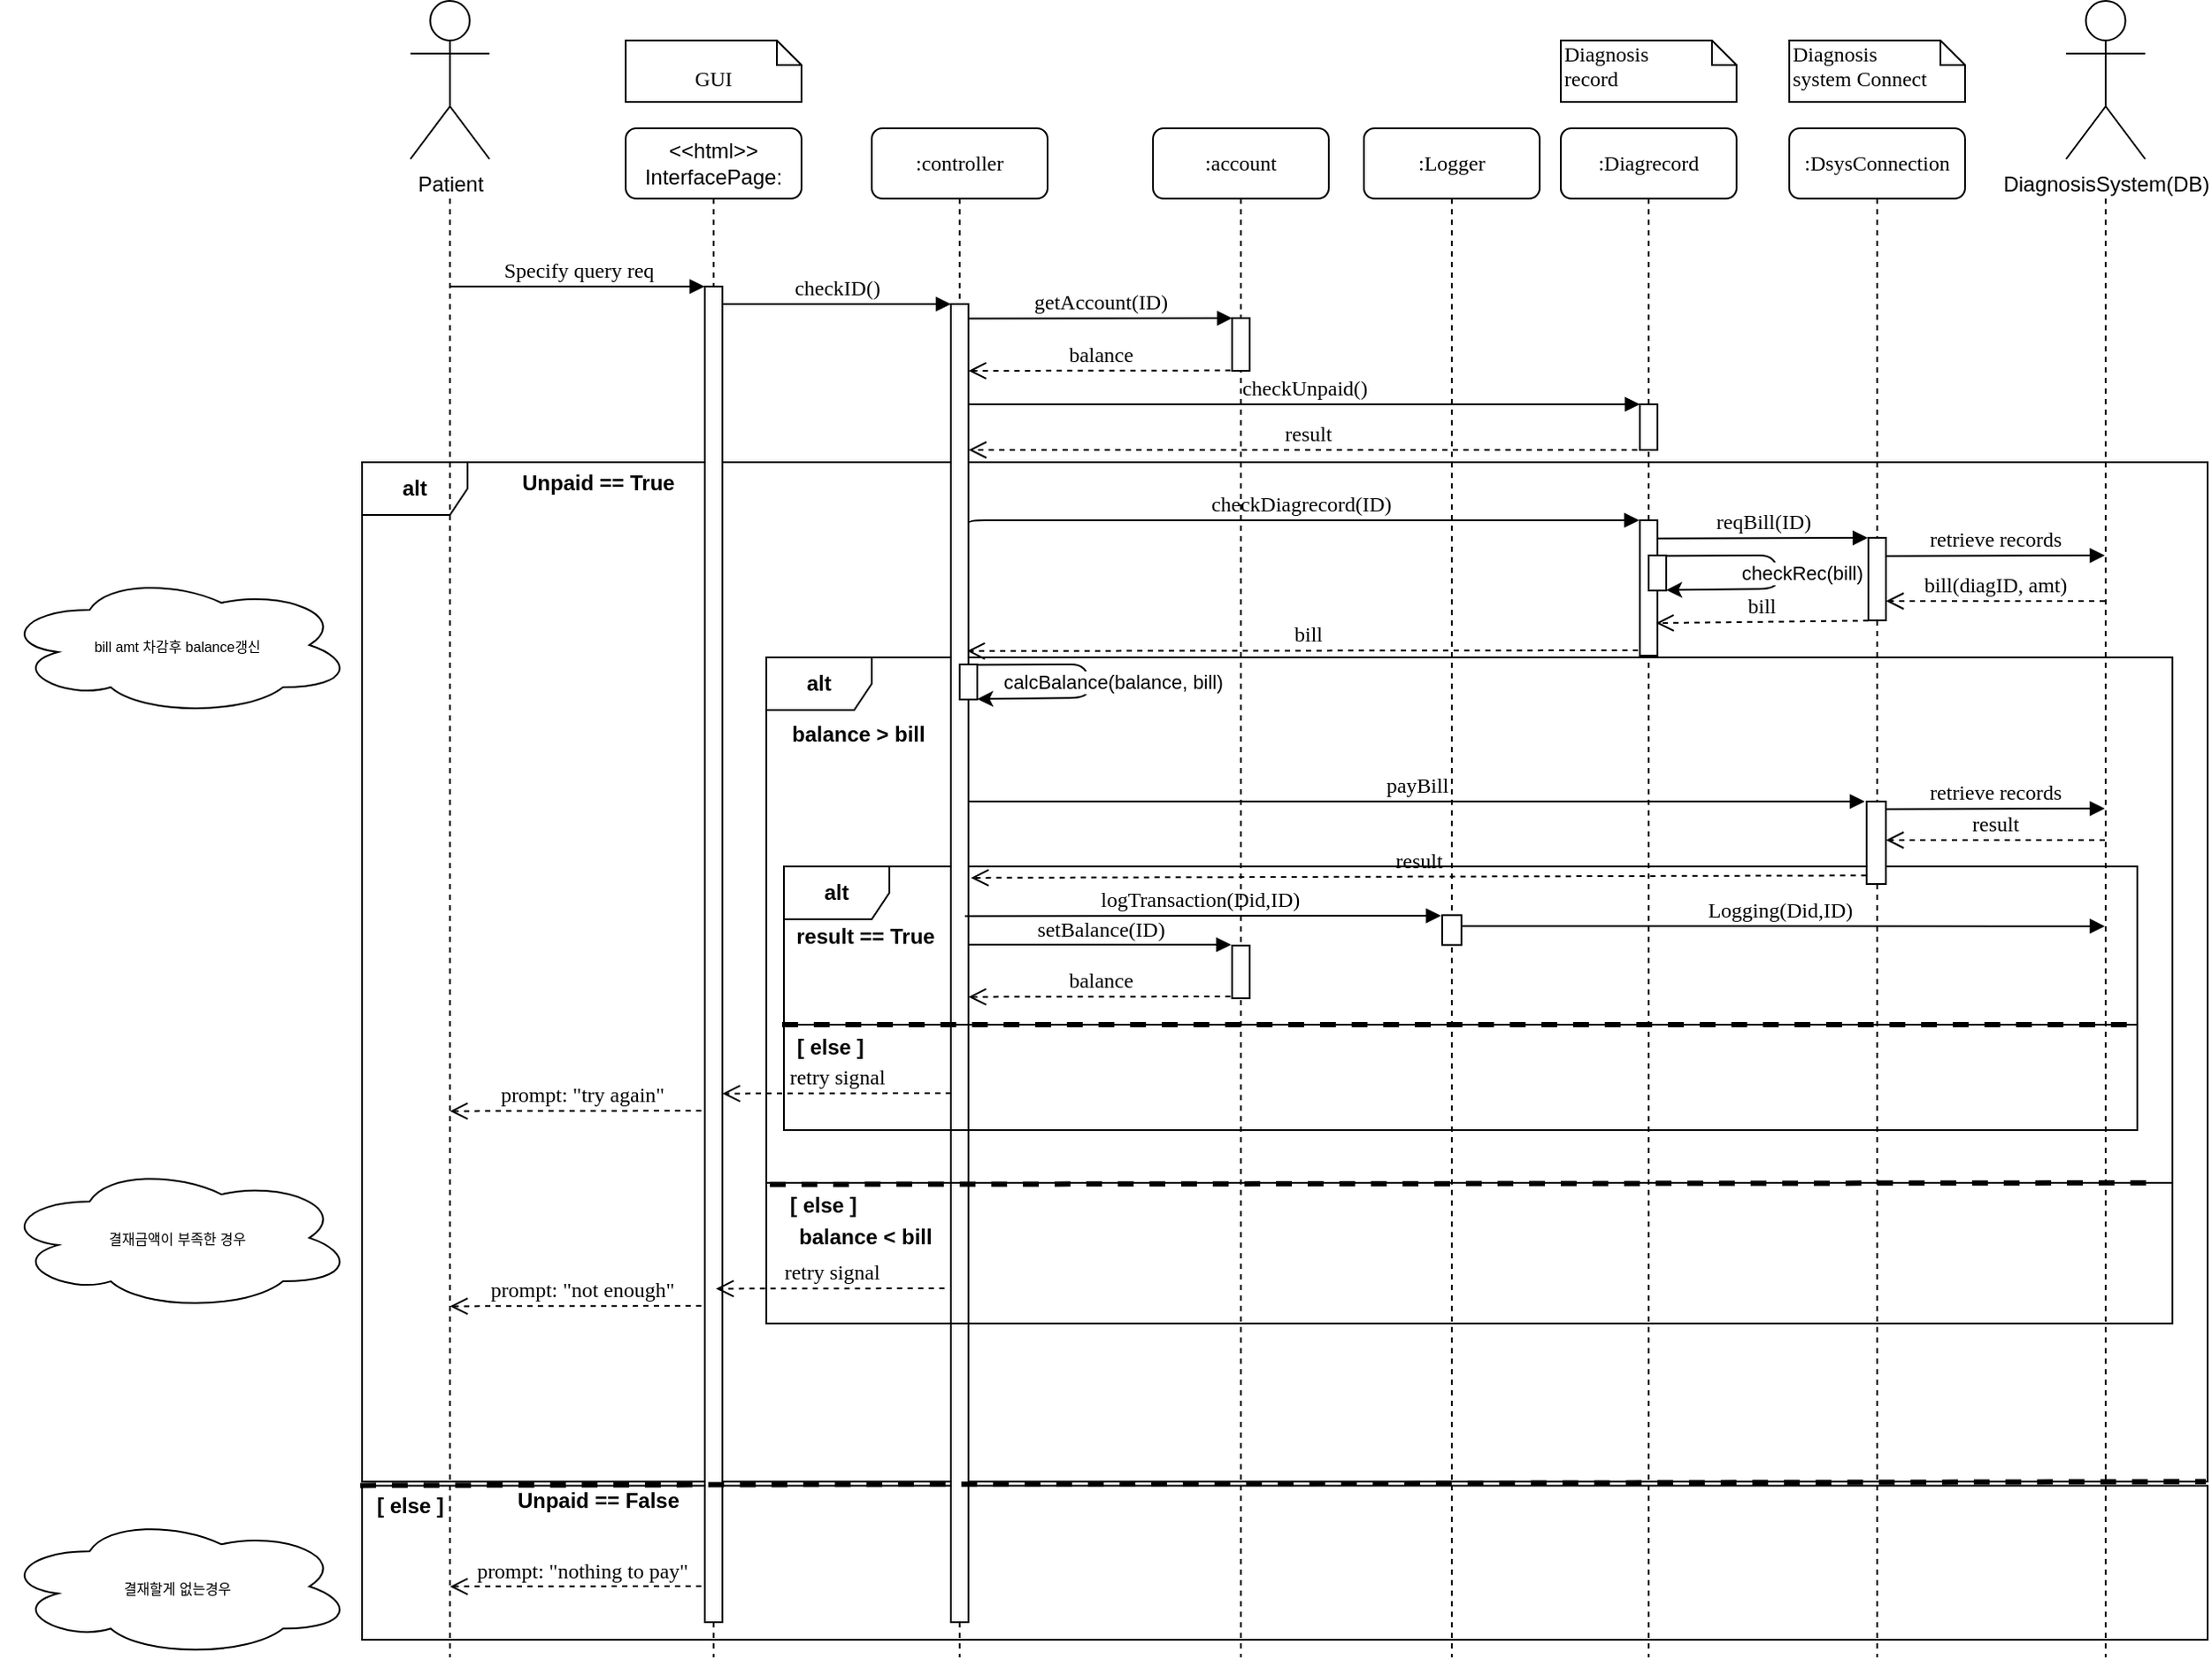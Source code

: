 <mxfile version="14.6.13" type="github">
  <diagram name="Page-1" id="13e1069c-82ec-6db2-03f1-153e76fe0fe0">
    <mxGraphModel dx="1712" dy="586" grid="1" gridSize="10" guides="1" tooltips="1" connect="1" arrows="1" fold="1" page="1" pageScale="1" pageWidth="1100" pageHeight="850" background="#ffffff" math="0" shadow="0">
      <root>
        <mxCell id="0" />
        <mxCell id="1" parent="0" />
        <mxCell id="B3NwFyoEmRpR8BLVz1MY-27" value="" style="rounded=0;whiteSpace=wrap;html=1;fillColor=none;" parent="1" vertex="1">
          <mxGeometry x="-50" y="852.32" width="1050" height="87.68" as="geometry" />
        </mxCell>
        <mxCell id="B3NwFyoEmRpR8BLVz1MY-81" value="prompt: &quot;nothing to pay&quot;" style="html=1;verticalAlign=bottom;endArrow=open;dashed=1;endSize=8;labelBackgroundColor=none;fontFamily=Verdana;fontSize=12;edgeStyle=elbowEdgeStyle;elbow=vertical;exitX=-0.087;exitY=0.993;exitDx=0;exitDy=0;exitPerimeter=0;" parent="1" target="2WJHfaqeJIH-B89SLFSa-1" edge="1">
          <mxGeometry relative="1" as="geometry">
            <mxPoint x="18.98" y="909.48" as="targetPoint" />
            <Array as="points">
              <mxPoint x="103.85" y="909.69" />
              <mxPoint x="78.85" y="909.69" />
              <mxPoint x="108.85" y="909.69" />
            </Array>
            <mxPoint x="148.98" y="909.48" as="sourcePoint" />
          </mxGeometry>
        </mxCell>
        <mxCell id="B3NwFyoEmRpR8BLVz1MY-11" value="&lt;b&gt;alt&lt;/b&gt;" style="shape=umlFrame;whiteSpace=wrap;html=1;" parent="1" vertex="1">
          <mxGeometry x="-50" y="270" width="1050" height="580" as="geometry" />
        </mxCell>
        <mxCell id="B3NwFyoEmRpR8BLVz1MY-77" value="prompt: &quot;not enough&quot;" style="html=1;verticalAlign=bottom;endArrow=open;dashed=1;endSize=8;labelBackgroundColor=none;fontFamily=Verdana;fontSize=12;edgeStyle=elbowEdgeStyle;elbow=vertical;exitX=-0.087;exitY=0.993;exitDx=0;exitDy=0;exitPerimeter=0;" parent="1" target="2WJHfaqeJIH-B89SLFSa-1" edge="1">
          <mxGeometry relative="1" as="geometry">
            <mxPoint x="18.98" y="750" as="targetPoint" />
            <Array as="points">
              <mxPoint x="103.85" y="750.21" />
              <mxPoint x="78.85" y="750.21" />
              <mxPoint x="108.85" y="750.21" />
            </Array>
            <mxPoint x="148.98" y="750" as="sourcePoint" />
          </mxGeometry>
        </mxCell>
        <mxCell id="B3NwFyoEmRpR8BLVz1MY-73" value="prompt: &quot;try again&quot;" style="html=1;verticalAlign=bottom;endArrow=open;dashed=1;endSize=8;labelBackgroundColor=none;fontFamily=Verdana;fontSize=12;edgeStyle=elbowEdgeStyle;elbow=vertical;exitX=-0.087;exitY=0.993;exitDx=0;exitDy=0;exitPerimeter=0;" parent="1" target="2WJHfaqeJIH-B89SLFSa-1" edge="1">
          <mxGeometry relative="1" as="geometry">
            <mxPoint x="18.98" y="639" as="targetPoint" />
            <Array as="points">
              <mxPoint x="103.85" y="639.21" />
              <mxPoint x="78.85" y="639.21" />
              <mxPoint x="108.85" y="639.21" />
            </Array>
            <mxPoint x="148.98" y="639" as="sourcePoint" />
          </mxGeometry>
        </mxCell>
        <mxCell id="B3NwFyoEmRpR8BLVz1MY-50" value="&lt;b&gt;alt&lt;/b&gt;" style="shape=umlFrame;whiteSpace=wrap;html=1;" parent="1" vertex="1">
          <mxGeometry x="180" y="381" width="800" height="299" as="geometry" />
        </mxCell>
        <mxCell id="B3NwFyoEmRpR8BLVz1MY-52" value="&lt;b&gt;alt&lt;/b&gt;" style="shape=umlFrame;whiteSpace=wrap;html=1;" parent="1" vertex="1">
          <mxGeometry x="190" y="500" width="770" height="90" as="geometry" />
        </mxCell>
        <mxCell id="2WJHfaqeJIH-B89SLFSa-24" value="bill" style="html=1;verticalAlign=bottom;endArrow=open;dashed=1;endSize=8;labelBackgroundColor=none;fontFamily=Verdana;fontSize=12;entryX=0.922;entryY=0.53;entryDx=0;entryDy=0;entryPerimeter=0;" parent="1" edge="1">
          <mxGeometry relative="1" as="geometry">
            <mxPoint x="294.22" y="377.4" as="targetPoint" />
            <mxPoint x="682" y="377" as="sourcePoint" />
          </mxGeometry>
        </mxCell>
        <mxCell id="7baba1c4bc27f4b0-7" value=":DsysConnection" style="shape=umlLifeline;perimeter=lifelinePerimeter;whiteSpace=wrap;html=1;container=1;collapsible=0;recursiveResize=0;outlineConnect=0;rounded=1;shadow=0;comic=0;labelBackgroundColor=none;strokeWidth=1;fontFamily=Verdana;fontSize=12;align=center;" parent="1" vertex="1">
          <mxGeometry x="762" y="80" width="100" height="870" as="geometry" />
        </mxCell>
        <mxCell id="B3NwFyoEmRpR8BLVz1MY-40" value=":Logger" style="shape=umlLifeline;perimeter=lifelinePerimeter;whiteSpace=wrap;html=1;container=1;collapsible=0;recursiveResize=0;outlineConnect=0;rounded=1;shadow=0;comic=0;labelBackgroundColor=none;strokeWidth=1;fontFamily=Verdana;fontSize=12;align=center;" parent="1" vertex="1">
          <mxGeometry x="520" y="80" width="100" height="870" as="geometry" />
        </mxCell>
        <mxCell id="7baba1c4bc27f4b0-2" value=":controller" style="shape=umlLifeline;perimeter=lifelinePerimeter;whiteSpace=wrap;html=1;container=1;collapsible=0;recursiveResize=0;outlineConnect=0;rounded=1;shadow=0;comic=0;labelBackgroundColor=none;strokeWidth=1;fontFamily=Verdana;fontSize=12;align=center;" parent="1" vertex="1">
          <mxGeometry x="240" y="80" width="100" height="870" as="geometry" />
        </mxCell>
        <mxCell id="7baba1c4bc27f4b0-10" value="" style="html=1;points=[];perimeter=orthogonalPerimeter;rounded=0;shadow=0;comic=0;labelBackgroundColor=none;strokeWidth=1;fontFamily=Verdana;fontSize=12;align=center;" parent="7baba1c4bc27f4b0-2" vertex="1">
          <mxGeometry x="45" y="100" width="10" height="750" as="geometry" />
        </mxCell>
        <mxCell id="7baba1c4bc27f4b0-3" value=":account" style="shape=umlLifeline;perimeter=lifelinePerimeter;whiteSpace=wrap;html=1;container=1;collapsible=0;recursiveResize=0;outlineConnect=0;rounded=1;shadow=0;comic=0;labelBackgroundColor=none;strokeWidth=1;fontFamily=Verdana;fontSize=12;align=center;" parent="1" vertex="1">
          <mxGeometry x="400" y="80" width="100" height="870" as="geometry" />
        </mxCell>
        <mxCell id="7baba1c4bc27f4b0-13" value="" style="html=1;points=[];perimeter=orthogonalPerimeter;rounded=0;shadow=0;comic=0;labelBackgroundColor=none;strokeWidth=1;fontFamily=Verdana;fontSize=12;align=center;" parent="7baba1c4bc27f4b0-3" vertex="1">
          <mxGeometry x="45" y="108" width="10" height="30" as="geometry" />
        </mxCell>
        <mxCell id="2WJHfaqeJIH-B89SLFSa-12" value="setBalance(ID)" style="html=1;verticalAlign=bottom;endArrow=block;entryX=-0.051;entryY=-0.006;labelBackgroundColor=none;fontFamily=Verdana;fontSize=12;edgeStyle=elbowEdgeStyle;elbow=vertical;entryDx=0;entryDy=0;entryPerimeter=0;" parent="7baba1c4bc27f4b0-3" edge="1">
          <mxGeometry relative="1" as="geometry">
            <mxPoint x="-105" y="464.5" as="sourcePoint" />
            <mxPoint x="44.49" y="464.82" as="targetPoint" />
          </mxGeometry>
        </mxCell>
        <mxCell id="2WJHfaqeJIH-B89SLFSa-13" value="" style="html=1;points=[];perimeter=orthogonalPerimeter;rounded=0;shadow=0;comic=0;labelBackgroundColor=none;strokeWidth=1;fontFamily=Verdana;fontSize=12;align=center;" parent="7baba1c4bc27f4b0-3" vertex="1">
          <mxGeometry x="45" y="465" width="10" height="30" as="geometry" />
        </mxCell>
        <mxCell id="7baba1c4bc27f4b0-4" value=":Diagrecord" style="shape=umlLifeline;perimeter=lifelinePerimeter;whiteSpace=wrap;html=1;container=1;collapsible=0;recursiveResize=0;outlineConnect=0;rounded=1;shadow=0;comic=0;labelBackgroundColor=none;strokeWidth=1;fontFamily=Verdana;fontSize=12;align=center;" parent="1" vertex="1">
          <mxGeometry x="632" y="80" width="100" height="870" as="geometry" />
        </mxCell>
        <mxCell id="B3NwFyoEmRpR8BLVz1MY-17" value="" style="html=1;points=[];perimeter=orthogonalPerimeter;rounded=0;shadow=0;comic=0;labelBackgroundColor=none;strokeWidth=1;fontFamily=Verdana;fontSize=12;align=center;" parent="7baba1c4bc27f4b0-4" vertex="1">
          <mxGeometry x="45" y="157" width="10" height="26" as="geometry" />
        </mxCell>
        <mxCell id="7baba1c4bc27f4b0-8" value="&lt;font face=&quot;Helvetica&quot;&gt;&amp;lt;&amp;lt;html&amp;gt;&amp;gt;&lt;br&gt;InterfacePage:&lt;/font&gt;" style="shape=umlLifeline;perimeter=lifelinePerimeter;whiteSpace=wrap;html=1;container=1;collapsible=0;recursiveResize=0;outlineConnect=0;rounded=1;shadow=0;comic=0;labelBackgroundColor=none;strokeWidth=1;fontFamily=Verdana;fontSize=12;align=center;" parent="1" vertex="1">
          <mxGeometry x="100" y="80" width="100" height="870" as="geometry" />
        </mxCell>
        <mxCell id="7baba1c4bc27f4b0-9" value="" style="html=1;points=[];perimeter=orthogonalPerimeter;rounded=0;shadow=0;comic=0;labelBackgroundColor=none;strokeWidth=1;fontFamily=Verdana;fontSize=12;align=center;" parent="7baba1c4bc27f4b0-8" vertex="1">
          <mxGeometry x="45" y="90" width="10" height="760" as="geometry" />
        </mxCell>
        <mxCell id="7baba1c4bc27f4b0-16" value="" style="html=1;points=[];perimeter=orthogonalPerimeter;rounded=0;shadow=0;comic=0;labelBackgroundColor=none;strokeWidth=1;fontFamily=Verdana;fontSize=12;align=center;" parent="1" vertex="1">
          <mxGeometry x="677" y="303" width="10" height="77" as="geometry" />
        </mxCell>
        <mxCell id="7baba1c4bc27f4b0-11" value="checkID()" style="html=1;verticalAlign=bottom;endArrow=block;entryX=0;entryY=0;labelBackgroundColor=none;fontFamily=Verdana;fontSize=12;edgeStyle=elbowEdgeStyle;elbow=vertical;" parent="1" source="7baba1c4bc27f4b0-9" target="7baba1c4bc27f4b0-10" edge="1">
          <mxGeometry relative="1" as="geometry">
            <mxPoint x="220" y="190" as="sourcePoint" />
          </mxGeometry>
        </mxCell>
        <mxCell id="7baba1c4bc27f4b0-14" value="getAccount(ID)" style="html=1;verticalAlign=bottom;endArrow=block;entryX=0;entryY=0;labelBackgroundColor=none;fontFamily=Verdana;fontSize=12;edgeStyle=elbowEdgeStyle;elbow=vertical;" parent="1" target="7baba1c4bc27f4b0-13" edge="1">
          <mxGeometry relative="1" as="geometry">
            <mxPoint x="295" y="188.2" as="sourcePoint" />
          </mxGeometry>
        </mxCell>
        <mxCell id="7baba1c4bc27f4b0-40" value="&lt;br&gt;GUI" style="shape=note;whiteSpace=wrap;html=1;size=14;verticalAlign=top;align=center;spacingTop=-6;rounded=0;shadow=0;comic=0;labelBackgroundColor=none;strokeWidth=1;fontFamily=Verdana;fontSize=12" parent="1" vertex="1">
          <mxGeometry x="100" y="30" width="100" height="35" as="geometry" />
        </mxCell>
        <mxCell id="7baba1c4bc27f4b0-43" value="Diagnosis&lt;br&gt;record" style="shape=note;whiteSpace=wrap;html=1;size=14;verticalAlign=top;align=left;spacingTop=-6;rounded=0;shadow=0;comic=0;labelBackgroundColor=none;strokeWidth=1;fontFamily=Verdana;fontSize=12" parent="1" vertex="1">
          <mxGeometry x="632" y="30" width="100" height="35" as="geometry" />
        </mxCell>
        <mxCell id="7baba1c4bc27f4b0-46" value="Diagnosis&lt;br&gt;system Connect" style="shape=note;whiteSpace=wrap;html=1;size=14;verticalAlign=top;align=left;spacingTop=-6;rounded=0;shadow=0;comic=0;labelBackgroundColor=none;strokeWidth=1;fontFamily=Verdana;fontSize=12" parent="1" vertex="1">
          <mxGeometry x="762" y="30" width="100" height="35" as="geometry" />
        </mxCell>
        <mxCell id="2WJHfaqeJIH-B89SLFSa-1" value="" style="shape=umlLifeline;perimeter=lifelinePerimeter;whiteSpace=wrap;html=1;container=0;collapsible=0;recursiveResize=0;outlineConnect=0;rounded=1;shadow=0;comic=0;labelBackgroundColor=none;strokeWidth=1;fontFamily=Verdana;fontSize=12;align=center;size=0;" parent="1" vertex="1">
          <mxGeometry x="-50" y="120" width="100" height="830" as="geometry" />
        </mxCell>
        <mxCell id="2WJHfaqeJIH-B89SLFSa-3" value="Patient" style="shape=umlActor;verticalLabelPosition=bottom;verticalAlign=top;html=1;outlineConnect=0;" parent="1" vertex="1">
          <mxGeometry x="-22.5" y="7.5" width="45" height="90" as="geometry" />
        </mxCell>
        <mxCell id="2WJHfaqeJIH-B89SLFSa-4" value="" style="shape=umlLifeline;perimeter=lifelinePerimeter;whiteSpace=wrap;html=1;container=0;collapsible=0;recursiveResize=0;outlineConnect=0;rounded=1;shadow=0;comic=0;labelBackgroundColor=none;strokeWidth=1;fontFamily=Verdana;fontSize=12;align=center;size=0;" parent="1" vertex="1">
          <mxGeometry x="892" y="120" width="100" height="830" as="geometry" />
        </mxCell>
        <mxCell id="2WJHfaqeJIH-B89SLFSa-5" value="DiagnosisSystem(DB)&lt;br&gt;" style="shape=umlActor;verticalLabelPosition=bottom;verticalAlign=top;html=1;outlineConnect=0;" parent="1" vertex="1">
          <mxGeometry x="919.5" y="7.5" width="45" height="90" as="geometry" />
        </mxCell>
        <mxCell id="2WJHfaqeJIH-B89SLFSa-7" value="Specify query req" style="html=1;verticalAlign=bottom;endArrow=block;labelBackgroundColor=none;fontFamily=Verdana;fontSize=12;edgeStyle=elbowEdgeStyle;elbow=vertical;entryX=-0.011;entryY=0.001;entryDx=0;entryDy=0;entryPerimeter=0;" parent="1" source="2WJHfaqeJIH-B89SLFSa-1" target="7baba1c4bc27f4b0-9" edge="1">
          <mxGeometry relative="1" as="geometry">
            <mxPoint x="165" y="190.059" as="sourcePoint" />
            <mxPoint x="140" y="190" as="targetPoint" />
            <Array as="points">
              <mxPoint x="120" y="170" />
            </Array>
          </mxGeometry>
        </mxCell>
        <mxCell id="2WJHfaqeJIH-B89SLFSa-9" value="balance" style="html=1;verticalAlign=bottom;endArrow=open;dashed=1;endSize=8;labelBackgroundColor=none;fontFamily=Verdana;fontSize=12;edgeStyle=elbowEdgeStyle;elbow=vertical;exitX=-0.087;exitY=0.993;exitDx=0;exitDy=0;exitPerimeter=0;" parent="1" source="7baba1c4bc27f4b0-13" edge="1">
          <mxGeometry relative="1" as="geometry">
            <mxPoint x="295" y="218" as="targetPoint" />
            <Array as="points">
              <mxPoint x="399" y="218" />
              <mxPoint x="374" y="218" />
              <mxPoint x="404" y="218" />
            </Array>
            <mxPoint x="439" y="218" as="sourcePoint" />
          </mxGeometry>
        </mxCell>
        <mxCell id="2WJHfaqeJIH-B89SLFSa-17" value="checkDiagrecord(ID)" style="html=1;verticalAlign=bottom;endArrow=block;labelBackgroundColor=none;fontFamily=Verdana;fontSize=12;edgeStyle=elbowEdgeStyle;elbow=vertical;exitX=1.1;exitY=0.611;exitDx=0;exitDy=0;exitPerimeter=0;entryX=-0.033;entryY=0.004;entryDx=0;entryDy=0;entryPerimeter=0;" parent="1" target="7baba1c4bc27f4b0-16" edge="1">
          <mxGeometry relative="1" as="geometry">
            <mxPoint x="295" y="306.32" as="sourcePoint" />
            <mxPoint x="585" y="306" as="targetPoint" />
            <Array as="points">
              <mxPoint x="490" y="303" />
            </Array>
          </mxGeometry>
        </mxCell>
        <mxCell id="2WJHfaqeJIH-B89SLFSa-20" value="" style="html=1;points=[];perimeter=orthogonalPerimeter;rounded=0;shadow=0;comic=0;labelBackgroundColor=none;strokeColor=#000000;strokeWidth=1;fillColor=#FFFFFF;fontFamily=Verdana;fontSize=12;fontColor=#000000;align=center;" parent="1" vertex="1">
          <mxGeometry x="807" y="313" width="10" height="47" as="geometry" />
        </mxCell>
        <mxCell id="2WJHfaqeJIH-B89SLFSa-18" value="reqBill(ID)" style="html=1;verticalAlign=bottom;endArrow=block;labelBackgroundColor=none;fontFamily=Verdana;fontSize=12;edgeStyle=elbowEdgeStyle;elbow=vertical;exitX=1.1;exitY=0.611;exitDx=0;exitDy=0;exitPerimeter=0;entryX=-0.035;entryY=0.088;entryDx=0;entryDy=0;entryPerimeter=0;" parent="1" edge="1">
          <mxGeometry relative="1" as="geometry">
            <mxPoint x="687" y="313.32" as="sourcePoint" />
            <mxPoint x="806.65" y="312.64" as="targetPoint" />
            <Array as="points">
              <mxPoint x="877" y="313" />
            </Array>
          </mxGeometry>
        </mxCell>
        <mxCell id="2WJHfaqeJIH-B89SLFSa-15" value="bill(diagID, amt)" style="html=1;verticalAlign=bottom;endArrow=open;dashed=1;endSize=8;labelBackgroundColor=none;fontFamily=Verdana;fontSize=12;" parent="1" edge="1">
          <mxGeometry relative="1" as="geometry">
            <mxPoint x="817" y="349" as="targetPoint" />
            <mxPoint x="941.5" y="349" as="sourcePoint" />
          </mxGeometry>
        </mxCell>
        <mxCell id="2WJHfaqeJIH-B89SLFSa-21" value="retrieve records" style="html=1;verticalAlign=bottom;endArrow=block;labelBackgroundColor=none;fontFamily=Verdana;fontSize=12;edgeStyle=elbowEdgeStyle;elbow=vertical;exitX=1.1;exitY=0.611;exitDx=0;exitDy=0;exitPerimeter=0;" parent="1" edge="1">
          <mxGeometry relative="1" as="geometry">
            <mxPoint x="817" y="323.32" as="sourcePoint" />
            <mxPoint x="941.5" y="323" as="targetPoint" />
            <Array as="points">
              <mxPoint x="1007" y="323" />
            </Array>
          </mxGeometry>
        </mxCell>
        <mxCell id="2WJHfaqeJIH-B89SLFSa-22" value="payBill" style="html=1;verticalAlign=bottom;endArrow=block;labelBackgroundColor=none;fontFamily=Verdana;fontSize=12;edgeStyle=elbowEdgeStyle;elbow=vertical;entryX=-0.2;entryY=0.278;entryDx=0;entryDy=0;entryPerimeter=0;" parent="1" edge="1">
          <mxGeometry relative="1" as="geometry">
            <mxPoint x="295" y="463" as="sourcePoint" />
            <mxPoint x="805" y="463.34" as="targetPoint" />
            <Array as="points">
              <mxPoint x="560" y="463" />
              <mxPoint x="650" y="433" />
            </Array>
          </mxGeometry>
        </mxCell>
        <mxCell id="2WJHfaqeJIH-B89SLFSa-23" value="bill" style="html=1;verticalAlign=bottom;endArrow=open;dashed=1;endSize=8;labelBackgroundColor=none;fontFamily=Verdana;fontSize=12;exitX=-0.001;exitY=1.003;exitDx=0;exitDy=0;exitPerimeter=0;entryX=0.917;entryY=0.76;entryDx=0;entryDy=0;entryPerimeter=0;" parent="1" source="2WJHfaqeJIH-B89SLFSa-20" target="7baba1c4bc27f4b0-16" edge="1">
          <mxGeometry relative="1" as="geometry">
            <mxPoint x="687" y="353" as="targetPoint" />
            <mxPoint x="802" y="353" as="sourcePoint" />
          </mxGeometry>
        </mxCell>
        <mxCell id="2WJHfaqeJIH-B89SLFSa-27" value="&lt;span style=&quot;font-size: 8px&quot;&gt;bill amt 차감후 balance갱신&lt;br&gt;&lt;/span&gt;" style="ellipse;shape=cloud;whiteSpace=wrap;html=1;" parent="1" vertex="1">
          <mxGeometry x="-255" y="334" width="200" height="80" as="geometry" />
        </mxCell>
        <mxCell id="2WJHfaqeJIH-B89SLFSa-28" value="&lt;span style=&quot;font-size: 8px&quot;&gt;결재할게 없는경우&lt;br&gt;&lt;/span&gt;" style="ellipse;shape=cloud;whiteSpace=wrap;html=1;" parent="1" vertex="1">
          <mxGeometry x="-255" y="869.65" width="200" height="80" as="geometry" />
        </mxCell>
        <mxCell id="2WJHfaqeJIH-B89SLFSa-29" value="&lt;span style=&quot;font-size: 8px&quot;&gt;결재금액이 부족한 경우&lt;br&gt;&lt;/span&gt;" style="ellipse;shape=cloud;whiteSpace=wrap;html=1;" parent="1" vertex="1">
          <mxGeometry x="-255" y="670.05" width="200" height="82.5" as="geometry" />
        </mxCell>
        <mxCell id="2WJHfaqeJIH-B89SLFSa-30" value="retrieve records" style="html=1;verticalAlign=bottom;endArrow=block;labelBackgroundColor=none;fontFamily=Verdana;fontSize=12;edgeStyle=elbowEdgeStyle;elbow=vertical;exitX=1.1;exitY=0.611;exitDx=0;exitDy=0;exitPerimeter=0;" parent="1" edge="1">
          <mxGeometry relative="1" as="geometry">
            <mxPoint x="817" y="467.32" as="sourcePoint" />
            <mxPoint x="941.5" y="467" as="targetPoint" />
            <Array as="points">
              <mxPoint x="1007" y="467" />
            </Array>
          </mxGeometry>
        </mxCell>
        <mxCell id="2WJHfaqeJIH-B89SLFSa-31" value="result" style="html=1;verticalAlign=bottom;endArrow=open;dashed=1;endSize=8;labelBackgroundColor=none;fontFamily=Verdana;fontSize=12;" parent="1" edge="1">
          <mxGeometry relative="1" as="geometry">
            <mxPoint x="817" y="485" as="targetPoint" />
            <mxPoint x="941.5" y="485" as="sourcePoint" />
          </mxGeometry>
        </mxCell>
        <mxCell id="B3NwFyoEmRpR8BLVz1MY-1" value="" style="html=1;points=[];perimeter=orthogonalPerimeter;rounded=0;shadow=0;comic=0;labelBackgroundColor=none;strokeWidth=1;fontFamily=Verdana;fontSize=12;align=center;" parent="1" vertex="1">
          <mxGeometry x="290" y="385" width="10" height="20" as="geometry" />
        </mxCell>
        <mxCell id="B3NwFyoEmRpR8BLVz1MY-9" value="" style="endArrow=classic;html=1;exitX=0.985;exitY=0.014;exitDx=0;exitDy=0;exitPerimeter=0;entryX=1.004;entryY=0.985;entryDx=0;entryDy=0;entryPerimeter=0;" parent="1" source="B3NwFyoEmRpR8BLVz1MY-1" target="B3NwFyoEmRpR8BLVz1MY-1" edge="1">
          <mxGeometry width="50" height="50" relative="1" as="geometry">
            <mxPoint x="303" y="385" as="sourcePoint" />
            <mxPoint x="303" y="404" as="targetPoint" />
            <Array as="points">
              <mxPoint x="363" y="385" />
              <mxPoint x="363" y="404" />
            </Array>
          </mxGeometry>
        </mxCell>
        <mxCell id="B3NwFyoEmRpR8BLVz1MY-10" value="calcBalance(balance, bill)" style="edgeLabel;html=1;align=center;verticalAlign=middle;resizable=0;points=[];" parent="B3NwFyoEmRpR8BLVz1MY-9" vertex="1" connectable="0">
          <mxGeometry x="-0.766" y="-1" relative="1" as="geometry">
            <mxPoint x="60" y="9" as="offset" />
          </mxGeometry>
        </mxCell>
        <mxCell id="B3NwFyoEmRpR8BLVz1MY-14" value="" style="html=1;points=[];perimeter=orthogonalPerimeter;rounded=0;shadow=0;comic=0;labelBackgroundColor=none;strokeWidth=1;fontFamily=Verdana;fontSize=12;align=center;" parent="1" vertex="1">
          <mxGeometry x="682" y="323" width="10" height="20" as="geometry" />
        </mxCell>
        <mxCell id="B3NwFyoEmRpR8BLVz1MY-15" value="" style="endArrow=classic;html=1;exitX=0.985;exitY=0.014;exitDx=0;exitDy=0;exitPerimeter=0;entryX=1.004;entryY=0.985;entryDx=0;entryDy=0;entryPerimeter=0;" parent="1" source="B3NwFyoEmRpR8BLVz1MY-14" target="B3NwFyoEmRpR8BLVz1MY-14" edge="1">
          <mxGeometry width="50" height="50" relative="1" as="geometry">
            <mxPoint x="695" y="323" as="sourcePoint" />
            <mxPoint x="695" y="342" as="targetPoint" />
            <Array as="points">
              <mxPoint x="755" y="323" />
              <mxPoint x="755" y="342" />
            </Array>
          </mxGeometry>
        </mxCell>
        <mxCell id="B3NwFyoEmRpR8BLVz1MY-16" value="checkRec(bill)" style="edgeLabel;html=1;align=center;verticalAlign=middle;resizable=0;points=[];" parent="B3NwFyoEmRpR8BLVz1MY-15" vertex="1" connectable="0">
          <mxGeometry x="-0.766" y="-1" relative="1" as="geometry">
            <mxPoint x="60" y="9" as="offset" />
          </mxGeometry>
        </mxCell>
        <mxCell id="B3NwFyoEmRpR8BLVz1MY-19" value="result" style="html=1;verticalAlign=bottom;endArrow=open;dashed=1;endSize=8;labelBackgroundColor=none;fontFamily=Verdana;fontSize=12;edgeStyle=elbowEdgeStyle;elbow=vertical;" parent="1" source="7baba1c4bc27f4b0-4" edge="1">
          <mxGeometry relative="1" as="geometry">
            <mxPoint x="295.1" y="263.21" as="targetPoint" />
            <Array as="points">
              <mxPoint x="510" y="263" />
              <mxPoint x="670" y="250" />
              <mxPoint x="519.87" y="263.21" />
              <mxPoint x="549.87" y="263.21" />
            </Array>
            <mxPoint x="590.0" y="263.0" as="sourcePoint" />
          </mxGeometry>
        </mxCell>
        <mxCell id="B3NwFyoEmRpR8BLVz1MY-39" value="checkUnpaid()" style="html=1;verticalAlign=bottom;endArrow=block;labelBackgroundColor=none;fontFamily=Verdana;fontSize=12;edgeStyle=elbowEdgeStyle;elbow=vertical;" parent="1" edge="1">
          <mxGeometry relative="1" as="geometry">
            <mxPoint x="295" y="237" as="sourcePoint" />
            <mxPoint x="677" y="237" as="targetPoint" />
            <Array as="points">
              <mxPoint x="460" y="237" />
              <mxPoint x="310" y="227" />
            </Array>
          </mxGeometry>
        </mxCell>
        <mxCell id="7baba1c4bc27f4b0-25" value="" style="html=1;points=[];perimeter=orthogonalPerimeter;rounded=0;shadow=0;comic=0;labelBackgroundColor=none;strokeColor=#000000;strokeWidth=1;fillColor=#FFFFFF;fontFamily=Verdana;fontSize=12;fontColor=#000000;align=center;" parent="1" vertex="1">
          <mxGeometry x="806" y="463.04" width="10.94" height="46.96" as="geometry" />
        </mxCell>
        <mxCell id="B3NwFyoEmRpR8BLVz1MY-46" value="result" style="html=1;verticalAlign=bottom;endArrow=open;dashed=1;endSize=8;labelBackgroundColor=none;fontFamily=Verdana;fontSize=12;exitX=-0.199;exitY=0.769;exitDx=0;exitDy=0;exitPerimeter=0;entryX=0.939;entryY=0.817;entryDx=0;entryDy=0;entryPerimeter=0;" parent="1" edge="1">
          <mxGeometry relative="1" as="geometry">
            <mxPoint x="296.39" y="506.46" as="targetPoint" />
            <mxPoint x="805.827" y="505.123" as="sourcePoint" />
          </mxGeometry>
        </mxCell>
        <mxCell id="B3NwFyoEmRpR8BLVz1MY-13" value="Unpaid == True" style="text;html=1;strokeColor=none;fillColor=none;align=center;verticalAlign=middle;whiteSpace=wrap;rounded=0;fontStyle=1" parent="1" vertex="1">
          <mxGeometry x="37.5" y="271.13" width="92.969" height="22.609" as="geometry" />
        </mxCell>
        <mxCell id="B3NwFyoEmRpR8BLVz1MY-45" value="logTransaction(Did,ID)&amp;nbsp;" style="html=1;verticalAlign=bottom;endArrow=block;labelBackgroundColor=none;fontFamily=Verdana;fontSize=12;edgeStyle=elbowEdgeStyle;elbow=vertical;entryX=0.122;entryY=0.311;entryDx=0;entryDy=0;entryPerimeter=0;exitX=1;exitY=0.471;exitDx=0;exitDy=0;exitPerimeter=0;" parent="1" edge="1">
          <mxGeometry x="-52" y="284" as="geometry">
            <mxPoint x="293" y="528.25" as="sourcePoint" />
            <mxPoint x="563.865" y="527.987" as="targetPoint" />
            <Array as="points" />
          </mxGeometry>
        </mxCell>
        <mxCell id="B3NwFyoEmRpR8BLVz1MY-20" value="" style="endArrow=none;dashed=1;html=1;strokeWidth=3;entryX=0.999;entryY=0.997;entryDx=0;entryDy=0;entryPerimeter=0;exitX=-0.001;exitY=1.002;exitDx=0;exitDy=0;exitPerimeter=0;" parent="1" edge="1">
          <mxGeometry x="-154.688" y="1384.765" width="54.688" height="95.652" as="geometry">
            <mxPoint x="-51.05" y="852.2" as="sourcePoint" />
            <mxPoint x="998.95" y="850" as="targetPoint" />
          </mxGeometry>
        </mxCell>
        <mxCell id="B3NwFyoEmRpR8BLVz1MY-51" value="balance &amp;gt; bill" style="text;html=1;strokeColor=none;fillColor=none;align=center;verticalAlign=middle;whiteSpace=wrap;rounded=0;fontStyle=1" parent="1" vertex="1">
          <mxGeometry x="186" y="414.0" width="92.969" height="22.609" as="geometry" />
        </mxCell>
        <mxCell id="B3NwFyoEmRpR8BLVz1MY-53" value="result == True" style="text;html=1;strokeColor=none;fillColor=none;align=center;verticalAlign=middle;whiteSpace=wrap;rounded=0;fontStyle=1" parent="1" vertex="1">
          <mxGeometry x="190" y="528.7" width="92.969" height="22.609" as="geometry" />
        </mxCell>
        <mxCell id="B3NwFyoEmRpR8BLVz1MY-60" value="" style="endArrow=none;dashed=1;html=1;strokeWidth=3;entryX=-0.001;entryY=1.004;entryDx=0;entryDy=0;entryPerimeter=0;exitX=1;exitY=0.998;exitDx=0;exitDy=0;exitPerimeter=0;" parent="1" edge="1">
          <mxGeometry width="50" height="50" relative="1" as="geometry">
            <mxPoint x="965" y="680.002" as="sourcePoint" />
            <mxPoint x="175.0" y="680.88" as="targetPoint" />
          </mxGeometry>
        </mxCell>
        <mxCell id="B3NwFyoEmRpR8BLVz1MY-61" value="" style="rounded=0;whiteSpace=wrap;html=1;fillColor=none;" parent="1" vertex="1">
          <mxGeometry x="190" y="590" width="770" height="60" as="geometry" />
        </mxCell>
        <mxCell id="B3NwFyoEmRpR8BLVz1MY-28" value="&lt;b&gt;[ else ]&lt;/b&gt;" style="text;html=1;strokeColor=none;fillColor=none;align=center;verticalAlign=middle;whiteSpace=wrap;rounded=0;" parent="1" vertex="1">
          <mxGeometry x="-50" y="851.32" width="54.688" height="25" as="geometry" />
        </mxCell>
        <mxCell id="B3NwFyoEmRpR8BLVz1MY-30" value="Unpaid&amp;nbsp;== False" style="text;html=1;strokeColor=none;fillColor=none;align=center;verticalAlign=middle;whiteSpace=wrap;rounded=0;fontStyle=1" parent="1" vertex="1">
          <mxGeometry x="26.562" y="852.987" width="114.844" height="16.667" as="geometry" />
        </mxCell>
        <mxCell id="B3NwFyoEmRpR8BLVz1MY-66" value="&lt;b&gt;[ else ]&lt;/b&gt;" style="text;html=1;strokeColor=none;fillColor=none;align=center;verticalAlign=middle;whiteSpace=wrap;rounded=0;" parent="1" vertex="1">
          <mxGeometry x="189" y="590" width="54.688" height="25" as="geometry" />
        </mxCell>
        <mxCell id="B3NwFyoEmRpR8BLVz1MY-70" value="balance" style="html=1;verticalAlign=bottom;endArrow=open;dashed=1;endSize=8;labelBackgroundColor=none;fontFamily=Verdana;fontSize=12;edgeStyle=elbowEdgeStyle;elbow=vertical;exitX=-0.087;exitY=0.993;exitDx=0;exitDy=0;exitPerimeter=0;" parent="1" edge="1">
          <mxGeometry relative="1" as="geometry">
            <mxPoint x="295" y="574.21" as="targetPoint" />
            <Array as="points">
              <mxPoint x="399" y="574.21" />
              <mxPoint x="374" y="574.21" />
              <mxPoint x="404" y="574.21" />
            </Array>
            <mxPoint x="444.13" y="574" as="sourcePoint" />
          </mxGeometry>
        </mxCell>
        <mxCell id="B3NwFyoEmRpR8BLVz1MY-71" value="" style="endArrow=none;dashed=1;html=1;strokeWidth=3;exitX=0;exitY=0;exitDx=0;exitDy=0;entryX=1;entryY=0;entryDx=0;entryDy=0;" parent="1" target="B3NwFyoEmRpR8BLVz1MY-61" edge="1">
          <mxGeometry width="50" height="50" relative="1" as="geometry">
            <mxPoint x="189" y="590" as="sourcePoint" />
            <mxPoint x="460" y="420" as="targetPoint" />
          </mxGeometry>
        </mxCell>
        <mxCell id="B3NwFyoEmRpR8BLVz1MY-72" value="retry signal" style="html=1;verticalAlign=bottom;endArrow=open;dashed=1;endSize=8;labelBackgroundColor=none;fontFamily=Verdana;fontSize=12;edgeStyle=elbowEdgeStyle;elbow=vertical;exitX=-0.087;exitY=0.993;exitDx=0;exitDy=0;exitPerimeter=0;" parent="1" edge="1">
          <mxGeometry relative="1" as="geometry">
            <mxPoint x="155" y="629" as="targetPoint" />
            <Array as="points">
              <mxPoint x="239.87" y="629.21" />
              <mxPoint x="214.87" y="629.21" />
              <mxPoint x="244.87" y="629.21" />
            </Array>
            <mxPoint x="285.0" y="629" as="sourcePoint" />
          </mxGeometry>
        </mxCell>
        <mxCell id="B3NwFyoEmRpR8BLVz1MY-74" value="" style="rounded=0;whiteSpace=wrap;html=1;fillColor=none;" parent="1" vertex="1">
          <mxGeometry x="180" y="680" width="800" height="80" as="geometry" />
        </mxCell>
        <mxCell id="B3NwFyoEmRpR8BLVz1MY-75" value="&lt;b&gt;[ else ]&lt;/b&gt;" style="text;html=1;strokeColor=none;fillColor=none;align=center;verticalAlign=middle;whiteSpace=wrap;rounded=0;" parent="1" vertex="1">
          <mxGeometry x="185.31" y="680" width="54.688" height="25" as="geometry" />
        </mxCell>
        <mxCell id="B3NwFyoEmRpR8BLVz1MY-76" value="balance &amp;lt; bill" style="text;html=1;strokeColor=none;fillColor=none;align=center;verticalAlign=middle;whiteSpace=wrap;rounded=0;fontStyle=1" parent="1" vertex="1">
          <mxGeometry x="190" y="700.0" width="92.969" height="22.609" as="geometry" />
        </mxCell>
        <mxCell id="B3NwFyoEmRpR8BLVz1MY-79" value="retry signal" style="html=1;verticalAlign=bottom;endArrow=open;dashed=1;endSize=8;labelBackgroundColor=none;fontFamily=Verdana;fontSize=12;edgeStyle=elbowEdgeStyle;elbow=vertical;exitX=-0.087;exitY=0.993;exitDx=0;exitDy=0;exitPerimeter=0;" parent="1" edge="1">
          <mxGeometry relative="1" as="geometry">
            <mxPoint x="151.34" y="740" as="targetPoint" />
            <Array as="points">
              <mxPoint x="236.21" y="740.21" />
              <mxPoint x="211.21" y="740.21" />
              <mxPoint x="241.21" y="740.21" />
            </Array>
            <mxPoint x="281.34" y="740" as="sourcePoint" />
          </mxGeometry>
        </mxCell>
        <mxCell id="B3NwFyoEmRpR8BLVz1MY-41" value="" style="html=1;points=[];perimeter=orthogonalPerimeter;rounded=0;shadow=0;comic=0;labelBackgroundColor=none;strokeWidth=1;fontFamily=Verdana;fontSize=12;align=center;" parent="1" vertex="1">
          <mxGeometry x="564.53" y="527.7" width="10.94" height="17" as="geometry" />
        </mxCell>
        <mxCell id="2MEBtRNoH0FZDHtE0D0P-1" value="Logging(Did,ID)&amp;nbsp;" style="html=1;verticalAlign=bottom;endArrow=block;labelBackgroundColor=none;fontFamily=Verdana;fontSize=12;edgeStyle=elbowEdgeStyle;elbow=vertical;exitX=1;exitY=0.471;exitDx=0;exitDy=0;exitPerimeter=0;" edge="1" parent="1">
          <mxGeometry x="230.47" y="289.6" as="geometry">
            <mxPoint x="575.47" y="533.85" as="sourcePoint" />
            <mxPoint x="941.5" y="533.833" as="targetPoint" />
            <Array as="points" />
          </mxGeometry>
        </mxCell>
      </root>
    </mxGraphModel>
  </diagram>
</mxfile>
